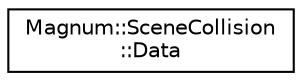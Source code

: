 digraph "圖形化之類別階層"
{
  edge [fontname="Helvetica",fontsize="10",labelfontname="Helvetica",labelfontsize="10"];
  node [fontname="Helvetica",fontsize="10",shape=record];
  rankdir="LR";
  Node1 [label="Magnum::SceneCollision\l::Data",height=0.2,width=0.4,color="black", fillcolor="white", style="filled",URL="$class_magnum_1_1_scene_collision_1_1_data.html"];
}
